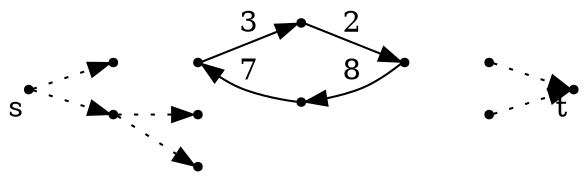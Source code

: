 digraph G_with_C {
    rankdir = LR;
    node [shape=point];

    s [xlabel="s"];
    t [xlabel="t"];

    /* our cycle */
    c1 -> c2 [label="3"];
    c2 -> c3 [label="2"];
    c3 -> c4 [label="8"];
    c4 -> c1 [label="7"];


    /* some samples */
    edge [style=dotted]
    s -> a;
    s -> b;
    b -> c;
    b -> d;
    e -> t;
    f -> t;

    /* fake edges to align everything */
    edge [style=invis];
    a -> c1;
    c3 -> e;

    {rank=same a, b}
    {rank=same c, d, c1}
    {rank=same c2, c4}
    {rank=same e, f}

}
